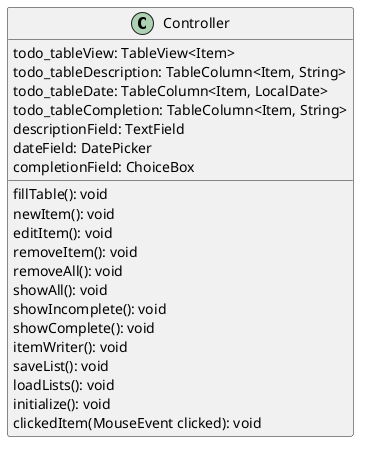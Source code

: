 @startuml

class Controller {
    todo_tableView: TableView<Item>
    todo_tableDescription: TableColumn<Item, String>
    todo_tableDate: TableColumn<Item, LocalDate>
    todo_tableCompletion: TableColumn<Item, String>
    descriptionField: TextField
    dateField: DatePicker
    completionField: ChoiceBox

    {method} fillTable(): void
    {method} newItem(): void
    {method} editItem(): void
    {method} removeItem(): void
    {method} removeAll(): void
    {method} showAll(): void
    {method} showIncomplete(): void
    {method} showComplete(): void
    {method} itemWriter(): void
    {method} saveList(): void
    {method} loadLists(): void
    {method} initialize(): void
    {method} clickedItem(MouseEvent clicked): void
}

@enduml